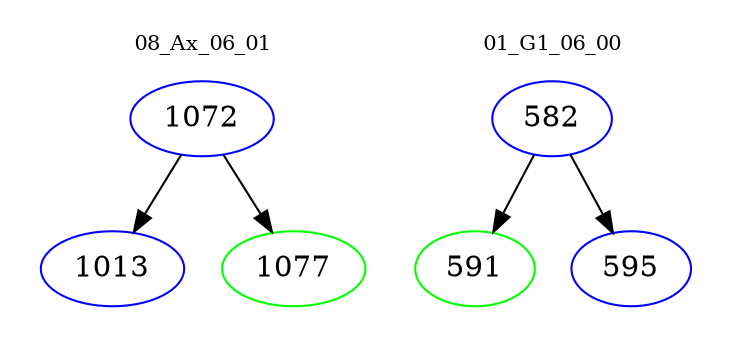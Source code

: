 digraph{
subgraph cluster_0 {
color = white
label = "08_Ax_06_01";
fontsize=10;
T0_1072 [label="1072", color="blue"]
T0_1072 -> T0_1013 [color="black"]
T0_1013 [label="1013", color="blue"]
T0_1072 -> T0_1077 [color="black"]
T0_1077 [label="1077", color="green"]
}
subgraph cluster_1 {
color = white
label = "01_G1_06_00";
fontsize=10;
T1_582 [label="582", color="blue"]
T1_582 -> T1_591 [color="black"]
T1_591 [label="591", color="green"]
T1_582 -> T1_595 [color="black"]
T1_595 [label="595", color="blue"]
}
}
